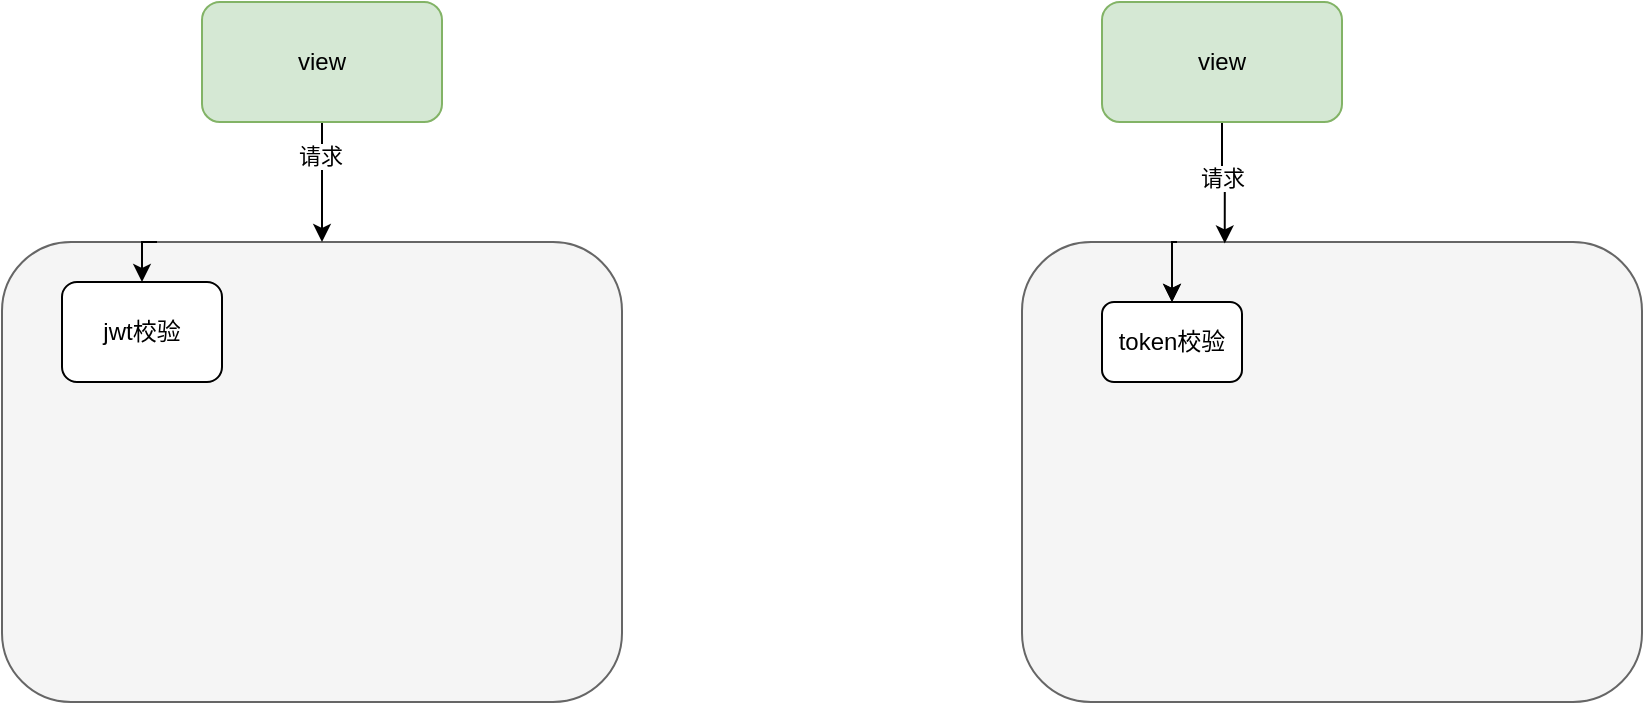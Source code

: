 <mxfile version="22.0.8" type="github">
  <diagram name="第 1 页" id="CAmFV50gPuwuHOw8bLKu">
    <mxGraphModel dx="1889" dy="590" grid="1" gridSize="10" guides="1" tooltips="1" connect="1" arrows="1" fold="1" page="1" pageScale="1" pageWidth="827" pageHeight="1169" math="0" shadow="0">
      <root>
        <mxCell id="0" />
        <mxCell id="1" parent="0" />
        <mxCell id="fOWAJJvJUkHjDr1L3M3s-16" value="" style="rounded=1;whiteSpace=wrap;html=1;fillColor=#f5f5f5;fontColor=#333333;strokeColor=#666666;" vertex="1" parent="1">
          <mxGeometry x="-10" y="310" width="310" height="230" as="geometry" />
        </mxCell>
        <mxCell id="fOWAJJvJUkHjDr1L3M3s-10" value="" style="rounded=1;whiteSpace=wrap;html=1;fontStyle=1;fillColor=#f5f5f5;fontColor=#333333;strokeColor=#666666;" vertex="1" parent="1">
          <mxGeometry x="500" y="310" width="310" height="230" as="geometry" />
        </mxCell>
        <mxCell id="fOWAJJvJUkHjDr1L3M3s-4" style="edgeStyle=orthogonalEdgeStyle;rounded=0;orthogonalLoop=1;jettySize=auto;html=1;exitX=0.5;exitY=1;exitDx=0;exitDy=0;entryX=0.5;entryY=0;entryDx=0;entryDy=0;" edge="1" parent="1" source="fOWAJJvJUkHjDr1L3M3s-1">
          <mxGeometry relative="1" as="geometry">
            <mxPoint x="150" y="310.0" as="targetPoint" />
          </mxGeometry>
        </mxCell>
        <mxCell id="fOWAJJvJUkHjDr1L3M3s-19" value="请求" style="edgeLabel;html=1;align=center;verticalAlign=middle;resizable=0;points=[];" vertex="1" connectable="0" parent="fOWAJJvJUkHjDr1L3M3s-4">
          <mxGeometry x="-0.461" y="-1" relative="1" as="geometry">
            <mxPoint as="offset" />
          </mxGeometry>
        </mxCell>
        <mxCell id="fOWAJJvJUkHjDr1L3M3s-1" value="view" style="rounded=1;whiteSpace=wrap;html=1;fillColor=#d5e8d4;strokeColor=#82b366;" vertex="1" parent="1">
          <mxGeometry x="90" y="190" width="120" height="60" as="geometry" />
        </mxCell>
        <mxCell id="fOWAJJvJUkHjDr1L3M3s-11" style="edgeStyle=orthogonalEdgeStyle;rounded=0;orthogonalLoop=1;jettySize=auto;html=1;exitX=0.5;exitY=1;exitDx=0;exitDy=0;entryX=0.327;entryY=0.003;entryDx=0;entryDy=0;entryPerimeter=0;" edge="1" parent="1" source="fOWAJJvJUkHjDr1L3M3s-9" target="fOWAJJvJUkHjDr1L3M3s-10">
          <mxGeometry relative="1" as="geometry" />
        </mxCell>
        <mxCell id="fOWAJJvJUkHjDr1L3M3s-20" value="请求" style="edgeLabel;html=1;align=center;verticalAlign=middle;resizable=0;points=[];" vertex="1" connectable="0" parent="fOWAJJvJUkHjDr1L3M3s-11">
          <mxGeometry x="-0.116" relative="1" as="geometry">
            <mxPoint as="offset" />
          </mxGeometry>
        </mxCell>
        <mxCell id="fOWAJJvJUkHjDr1L3M3s-9" value="view" style="rounded=1;whiteSpace=wrap;html=1;fillColor=#d5e8d4;strokeColor=#82b366;" vertex="1" parent="1">
          <mxGeometry x="540" y="190" width="120" height="60" as="geometry" />
        </mxCell>
        <mxCell id="fOWAJJvJUkHjDr1L3M3s-21" style="edgeStyle=orthogonalEdgeStyle;rounded=0;orthogonalLoop=1;jettySize=auto;html=1;exitX=0.25;exitY=0;exitDx=0;exitDy=0;entryX=0.5;entryY=0;entryDx=0;entryDy=0;" edge="1" parent="1" source="fOWAJJvJUkHjDr1L3M3s-10" target="fOWAJJvJUkHjDr1L3M3s-12">
          <mxGeometry relative="1" as="geometry" />
        </mxCell>
        <mxCell id="fOWAJJvJUkHjDr1L3M3s-24" style="edgeStyle=orthogonalEdgeStyle;rounded=0;orthogonalLoop=1;jettySize=auto;html=1;exitX=0.25;exitY=0;exitDx=0;exitDy=0;entryX=0.5;entryY=0;entryDx=0;entryDy=0;" edge="1" parent="1" source="fOWAJJvJUkHjDr1L3M3s-10" target="fOWAJJvJUkHjDr1L3M3s-12">
          <mxGeometry relative="1" as="geometry" />
        </mxCell>
        <mxCell id="fOWAJJvJUkHjDr1L3M3s-12" value="token校验" style="rounded=1;whiteSpace=wrap;html=1;" vertex="1" parent="1">
          <mxGeometry x="540" y="340" width="70" height="40" as="geometry" />
        </mxCell>
        <mxCell id="fOWAJJvJUkHjDr1L3M3s-25" style="edgeStyle=orthogonalEdgeStyle;rounded=0;orthogonalLoop=1;jettySize=auto;html=1;exitX=0.25;exitY=0;exitDx=0;exitDy=0;entryX=0.5;entryY=0;entryDx=0;entryDy=0;" edge="1" parent="1" source="fOWAJJvJUkHjDr1L3M3s-16" target="fOWAJJvJUkHjDr1L3M3s-18">
          <mxGeometry relative="1" as="geometry" />
        </mxCell>
        <mxCell id="fOWAJJvJUkHjDr1L3M3s-18" value="jwt校验" style="rounded=1;whiteSpace=wrap;html=1;" vertex="1" parent="1">
          <mxGeometry x="20" y="330" width="80" height="50" as="geometry" />
        </mxCell>
      </root>
    </mxGraphModel>
  </diagram>
</mxfile>
